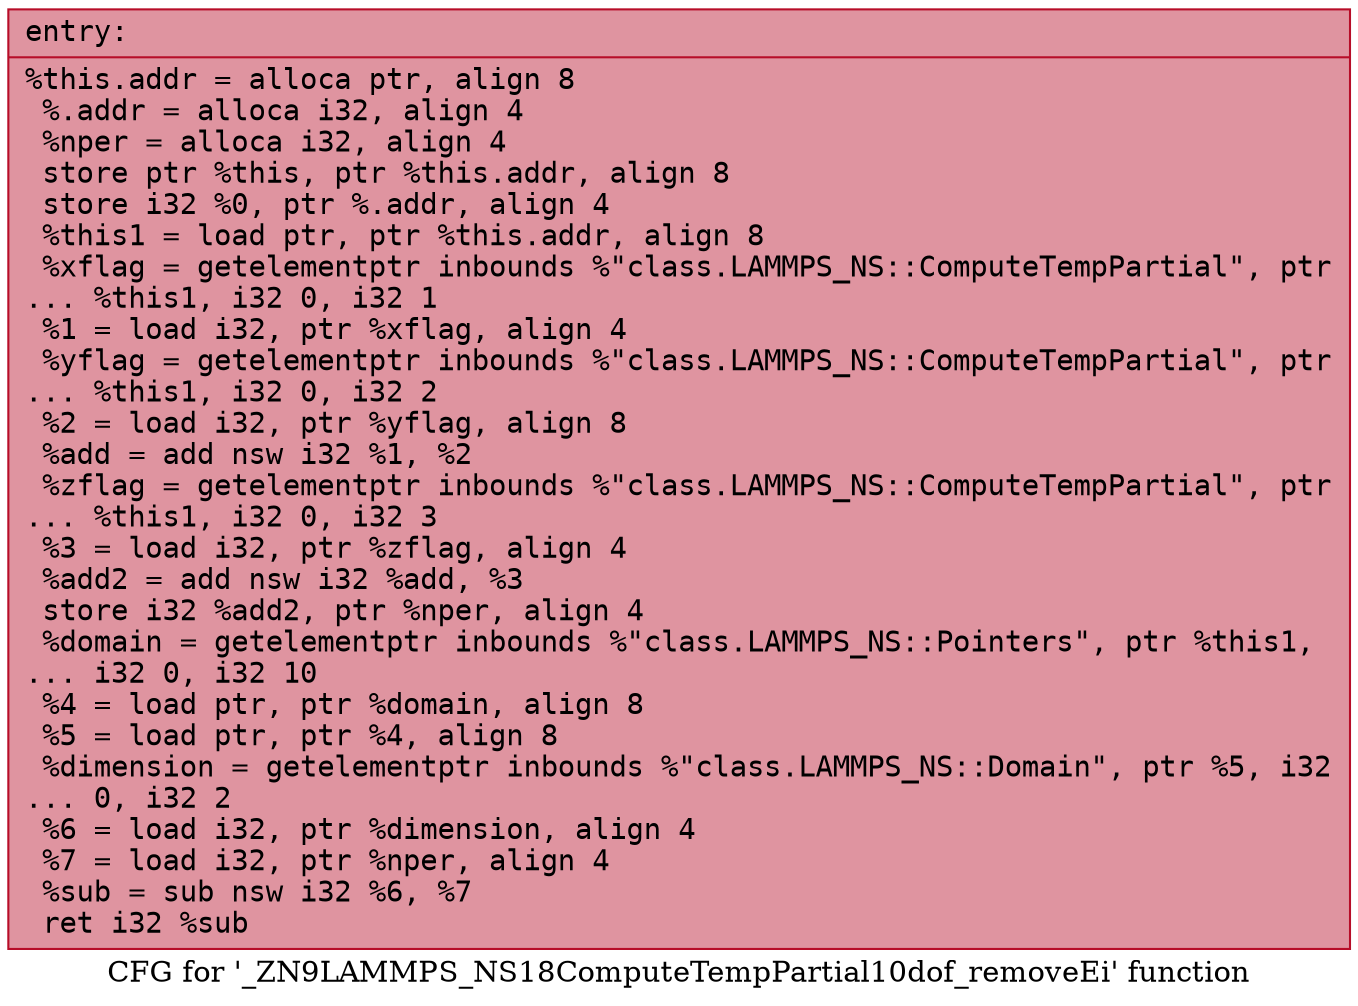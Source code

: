 digraph "CFG for '_ZN9LAMMPS_NS18ComputeTempPartial10dof_removeEi' function" {
	label="CFG for '_ZN9LAMMPS_NS18ComputeTempPartial10dof_removeEi' function";

	Node0x56053df1ee80 [shape=record,color="#b70d28ff", style=filled, fillcolor="#b70d2870" fontname="Courier",label="{entry:\l|  %this.addr = alloca ptr, align 8\l  %.addr = alloca i32, align 4\l  %nper = alloca i32, align 4\l  store ptr %this, ptr %this.addr, align 8\l  store i32 %0, ptr %.addr, align 4\l  %this1 = load ptr, ptr %this.addr, align 8\l  %xflag = getelementptr inbounds %\"class.LAMMPS_NS::ComputeTempPartial\", ptr\l... %this1, i32 0, i32 1\l  %1 = load i32, ptr %xflag, align 4\l  %yflag = getelementptr inbounds %\"class.LAMMPS_NS::ComputeTempPartial\", ptr\l... %this1, i32 0, i32 2\l  %2 = load i32, ptr %yflag, align 8\l  %add = add nsw i32 %1, %2\l  %zflag = getelementptr inbounds %\"class.LAMMPS_NS::ComputeTempPartial\", ptr\l... %this1, i32 0, i32 3\l  %3 = load i32, ptr %zflag, align 4\l  %add2 = add nsw i32 %add, %3\l  store i32 %add2, ptr %nper, align 4\l  %domain = getelementptr inbounds %\"class.LAMMPS_NS::Pointers\", ptr %this1,\l... i32 0, i32 10\l  %4 = load ptr, ptr %domain, align 8\l  %5 = load ptr, ptr %4, align 8\l  %dimension = getelementptr inbounds %\"class.LAMMPS_NS::Domain\", ptr %5, i32\l... 0, i32 2\l  %6 = load i32, ptr %dimension, align 4\l  %7 = load i32, ptr %nper, align 4\l  %sub = sub nsw i32 %6, %7\l  ret i32 %sub\l}"];
}
